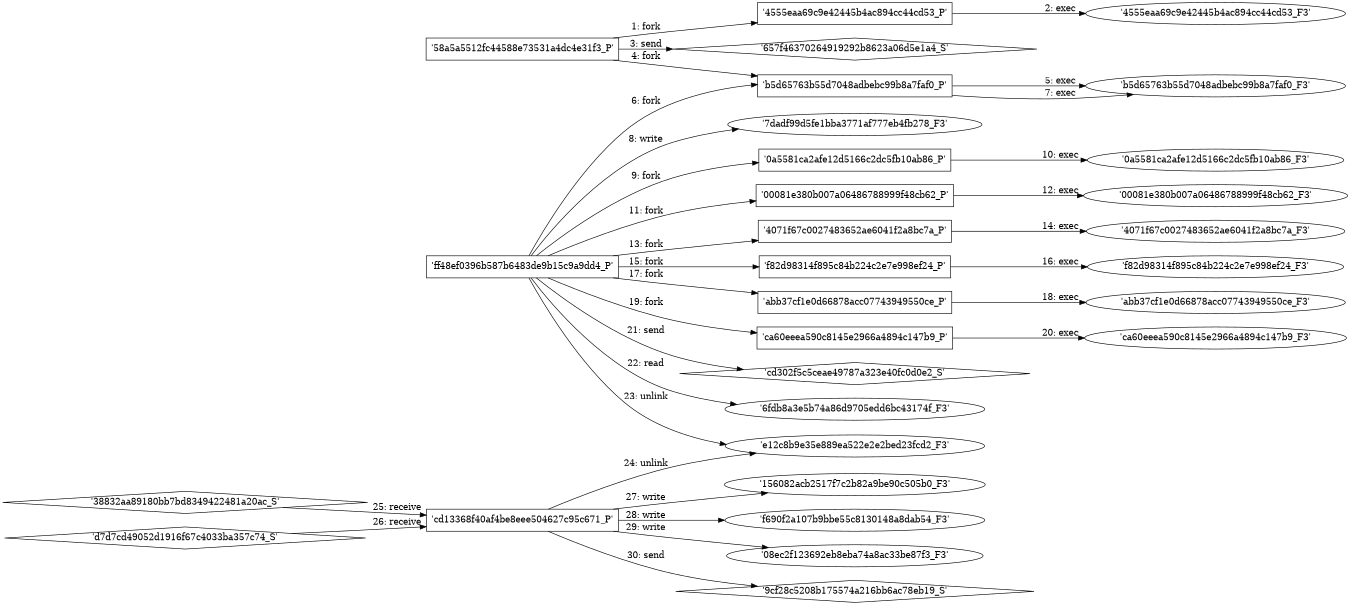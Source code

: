 digraph "D:\Learning\Paper\apt\基于CTI的攻击预警\Dataset\攻击图\ASGfromALLCTI\Quarterly Report Incident Response trends from Winter 2020-21.dot" {
rankdir="LR"
size="9"
fixedsize="false"
splines="true"
nodesep=0.3
ranksep=0
fontsize=10
overlap="scalexy"
engine= "neato"
	"'58a5a5512fc44588e73531a4dc4e31f3_P'" [node_type=Process shape=box]
	"'4555eaa69c9e42445b4ac894cc44cd53_P'" [node_type=Process shape=box]
	"'58a5a5512fc44588e73531a4dc4e31f3_P'" -> "'4555eaa69c9e42445b4ac894cc44cd53_P'" [label="1: fork"]
	"'4555eaa69c9e42445b4ac894cc44cd53_P'" [node_type=Process shape=box]
	"'4555eaa69c9e42445b4ac894cc44cd53_F3'" [node_type=File shape=ellipse]
	"'4555eaa69c9e42445b4ac894cc44cd53_P'" -> "'4555eaa69c9e42445b4ac894cc44cd53_F3'" [label="2: exec"]
	"'657f46370264919292b8623a06d5e1a4_S'" [node_type=Socket shape=diamond]
	"'58a5a5512fc44588e73531a4dc4e31f3_P'" [node_type=Process shape=box]
	"'58a5a5512fc44588e73531a4dc4e31f3_P'" -> "'657f46370264919292b8623a06d5e1a4_S'" [label="3: send"]
	"'58a5a5512fc44588e73531a4dc4e31f3_P'" [node_type=Process shape=box]
	"'b5d65763b55d7048adbebc99b8a7faf0_P'" [node_type=Process shape=box]
	"'58a5a5512fc44588e73531a4dc4e31f3_P'" -> "'b5d65763b55d7048adbebc99b8a7faf0_P'" [label="4: fork"]
	"'b5d65763b55d7048adbebc99b8a7faf0_P'" [node_type=Process shape=box]
	"'b5d65763b55d7048adbebc99b8a7faf0_F3'" [node_type=File shape=ellipse]
	"'b5d65763b55d7048adbebc99b8a7faf0_P'" -> "'b5d65763b55d7048adbebc99b8a7faf0_F3'" [label="5: exec"]
	"'ff48ef0396b587b6483de9b15c9a9dd4_P'" [node_type=Process shape=box]
	"'b5d65763b55d7048adbebc99b8a7faf0_P'" [node_type=Process shape=box]
	"'ff48ef0396b587b6483de9b15c9a9dd4_P'" -> "'b5d65763b55d7048adbebc99b8a7faf0_P'" [label="6: fork"]
	"'b5d65763b55d7048adbebc99b8a7faf0_P'" [node_type=Process shape=box]
	"'b5d65763b55d7048adbebc99b8a7faf0_F3'" [node_type=File shape=ellipse]
	"'b5d65763b55d7048adbebc99b8a7faf0_P'" -> "'b5d65763b55d7048adbebc99b8a7faf0_F3'" [label="7: exec"]
	"'7dadf99d5fe1bba3771af777eb4fb278_F3'" [node_type=file shape=ellipse]
	"'ff48ef0396b587b6483de9b15c9a9dd4_P'" [node_type=Process shape=box]
	"'ff48ef0396b587b6483de9b15c9a9dd4_P'" -> "'7dadf99d5fe1bba3771af777eb4fb278_F3'" [label="8: write"]
	"'ff48ef0396b587b6483de9b15c9a9dd4_P'" [node_type=Process shape=box]
	"'0a5581ca2afe12d5166c2dc5fb10ab86_P'" [node_type=Process shape=box]
	"'ff48ef0396b587b6483de9b15c9a9dd4_P'" -> "'0a5581ca2afe12d5166c2dc5fb10ab86_P'" [label="9: fork"]
	"'0a5581ca2afe12d5166c2dc5fb10ab86_P'" [node_type=Process shape=box]
	"'0a5581ca2afe12d5166c2dc5fb10ab86_F3'" [node_type=File shape=ellipse]
	"'0a5581ca2afe12d5166c2dc5fb10ab86_P'" -> "'0a5581ca2afe12d5166c2dc5fb10ab86_F3'" [label="10: exec"]
	"'ff48ef0396b587b6483de9b15c9a9dd4_P'" [node_type=Process shape=box]
	"'00081e380b007a06486788999f48cb62_P'" [node_type=Process shape=box]
	"'ff48ef0396b587b6483de9b15c9a9dd4_P'" -> "'00081e380b007a06486788999f48cb62_P'" [label="11: fork"]
	"'00081e380b007a06486788999f48cb62_P'" [node_type=Process shape=box]
	"'00081e380b007a06486788999f48cb62_F3'" [node_type=File shape=ellipse]
	"'00081e380b007a06486788999f48cb62_P'" -> "'00081e380b007a06486788999f48cb62_F3'" [label="12: exec"]
	"'ff48ef0396b587b6483de9b15c9a9dd4_P'" [node_type=Process shape=box]
	"'4071f67c0027483652ae6041f2a8bc7a_P'" [node_type=Process shape=box]
	"'ff48ef0396b587b6483de9b15c9a9dd4_P'" -> "'4071f67c0027483652ae6041f2a8bc7a_P'" [label="13: fork"]
	"'4071f67c0027483652ae6041f2a8bc7a_P'" [node_type=Process shape=box]
	"'4071f67c0027483652ae6041f2a8bc7a_F3'" [node_type=File shape=ellipse]
	"'4071f67c0027483652ae6041f2a8bc7a_P'" -> "'4071f67c0027483652ae6041f2a8bc7a_F3'" [label="14: exec"]
	"'ff48ef0396b587b6483de9b15c9a9dd4_P'" [node_type=Process shape=box]
	"'f82d98314f895c84b224c2e7e998ef24_P'" [node_type=Process shape=box]
	"'ff48ef0396b587b6483de9b15c9a9dd4_P'" -> "'f82d98314f895c84b224c2e7e998ef24_P'" [label="15: fork"]
	"'f82d98314f895c84b224c2e7e998ef24_P'" [node_type=Process shape=box]
	"'f82d98314f895c84b224c2e7e998ef24_F3'" [node_type=File shape=ellipse]
	"'f82d98314f895c84b224c2e7e998ef24_P'" -> "'f82d98314f895c84b224c2e7e998ef24_F3'" [label="16: exec"]
	"'ff48ef0396b587b6483de9b15c9a9dd4_P'" [node_type=Process shape=box]
	"'abb37cf1e0d66878acc07743949550ce_P'" [node_type=Process shape=box]
	"'ff48ef0396b587b6483de9b15c9a9dd4_P'" -> "'abb37cf1e0d66878acc07743949550ce_P'" [label="17: fork"]
	"'abb37cf1e0d66878acc07743949550ce_P'" [node_type=Process shape=box]
	"'abb37cf1e0d66878acc07743949550ce_F3'" [node_type=File shape=ellipse]
	"'abb37cf1e0d66878acc07743949550ce_P'" -> "'abb37cf1e0d66878acc07743949550ce_F3'" [label="18: exec"]
	"'ff48ef0396b587b6483de9b15c9a9dd4_P'" [node_type=Process shape=box]
	"'ca60eeea590c8145e2966a4894c147b9_P'" [node_type=Process shape=box]
	"'ff48ef0396b587b6483de9b15c9a9dd4_P'" -> "'ca60eeea590c8145e2966a4894c147b9_P'" [label="19: fork"]
	"'ca60eeea590c8145e2966a4894c147b9_P'" [node_type=Process shape=box]
	"'ca60eeea590c8145e2966a4894c147b9_F3'" [node_type=File shape=ellipse]
	"'ca60eeea590c8145e2966a4894c147b9_P'" -> "'ca60eeea590c8145e2966a4894c147b9_F3'" [label="20: exec"]
	"'cd302f5c5ceae49787a323e40fc0d0e2_S'" [node_type=Socket shape=diamond]
	"'ff48ef0396b587b6483de9b15c9a9dd4_P'" [node_type=Process shape=box]
	"'ff48ef0396b587b6483de9b15c9a9dd4_P'" -> "'cd302f5c5ceae49787a323e40fc0d0e2_S'" [label="21: send"]
	"'6fdb8a3e5b74a86d9705edd6bc43174f_F3'" [node_type=file shape=ellipse]
	"'ff48ef0396b587b6483de9b15c9a9dd4_P'" [node_type=Process shape=box]
	"'ff48ef0396b587b6483de9b15c9a9dd4_P'" -> "'6fdb8a3e5b74a86d9705edd6bc43174f_F3'" [label="22: read"]
	"'e12c8b9e35e889ea522e2e2bed23fcd2_F3'" [node_type=file shape=ellipse]
	"'ff48ef0396b587b6483de9b15c9a9dd4_P'" [node_type=Process shape=box]
	"'ff48ef0396b587b6483de9b15c9a9dd4_P'" -> "'e12c8b9e35e889ea522e2e2bed23fcd2_F3'" [label="23: unlink"]
	"'e12c8b9e35e889ea522e2e2bed23fcd2_F3'" [node_type=file shape=ellipse]
	"'cd13368f40af4be8eee504627c95c671_P'" [node_type=Process shape=box]
	"'cd13368f40af4be8eee504627c95c671_P'" -> "'e12c8b9e35e889ea522e2e2bed23fcd2_F3'" [label="24: unlink"]
	"'cd13368f40af4be8eee504627c95c671_P'" [node_type=Process shape=box]
	"'38832aa89180bb7bd8349422481a20ac_S'" [node_type=Socket shape=diamond]
	"'38832aa89180bb7bd8349422481a20ac_S'" -> "'cd13368f40af4be8eee504627c95c671_P'" [label="25: receive"]
	"'cd13368f40af4be8eee504627c95c671_P'" [node_type=Process shape=box]
	"'d7d7cd49052d1916f67c4033ba357c74_S'" [node_type=Socket shape=diamond]
	"'d7d7cd49052d1916f67c4033ba357c74_S'" -> "'cd13368f40af4be8eee504627c95c671_P'" [label="26: receive"]
	"'156082acb2517f7c2b82a9be90c505b0_F3'" [node_type=file shape=ellipse]
	"'cd13368f40af4be8eee504627c95c671_P'" [node_type=Process shape=box]
	"'cd13368f40af4be8eee504627c95c671_P'" -> "'156082acb2517f7c2b82a9be90c505b0_F3'" [label="27: write"]
	"'f690f2a107b9bbe55c8130148a8dab54_F3'" [node_type=file shape=ellipse]
	"'cd13368f40af4be8eee504627c95c671_P'" [node_type=Process shape=box]
	"'cd13368f40af4be8eee504627c95c671_P'" -> "'f690f2a107b9bbe55c8130148a8dab54_F3'" [label="28: write"]
	"'08ec2f123692eb8eba74a8ac33be87f3_F3'" [node_type=file shape=ellipse]
	"'cd13368f40af4be8eee504627c95c671_P'" [node_type=Process shape=box]
	"'cd13368f40af4be8eee504627c95c671_P'" -> "'08ec2f123692eb8eba74a8ac33be87f3_F3'" [label="29: write"]
	"'9cf28c5208b175574a216bb6ac78eb19_S'" [node_type=Socket shape=diamond]
	"'cd13368f40af4be8eee504627c95c671_P'" [node_type=Process shape=box]
	"'cd13368f40af4be8eee504627c95c671_P'" -> "'9cf28c5208b175574a216bb6ac78eb19_S'" [label="30: send"]
}
